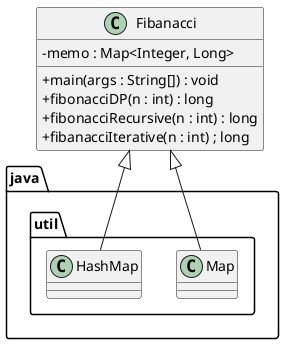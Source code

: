 @startuml
'https://plantuml.com/class-diagram

skinparam classAttributeIconSize 0
class Fibanacci {
 - memo : Map<Integer, Long>
 +main(args : String[]) : void
 +fibonacciDP(n : int) : long
 +fibonacciRecursive(n : int) : long
 +fibanacciIterative(n : int) ; long
}
Fibanacci <|-- java.util.Map
Fibanacci <|-- java.util.HashMap

@enduml
